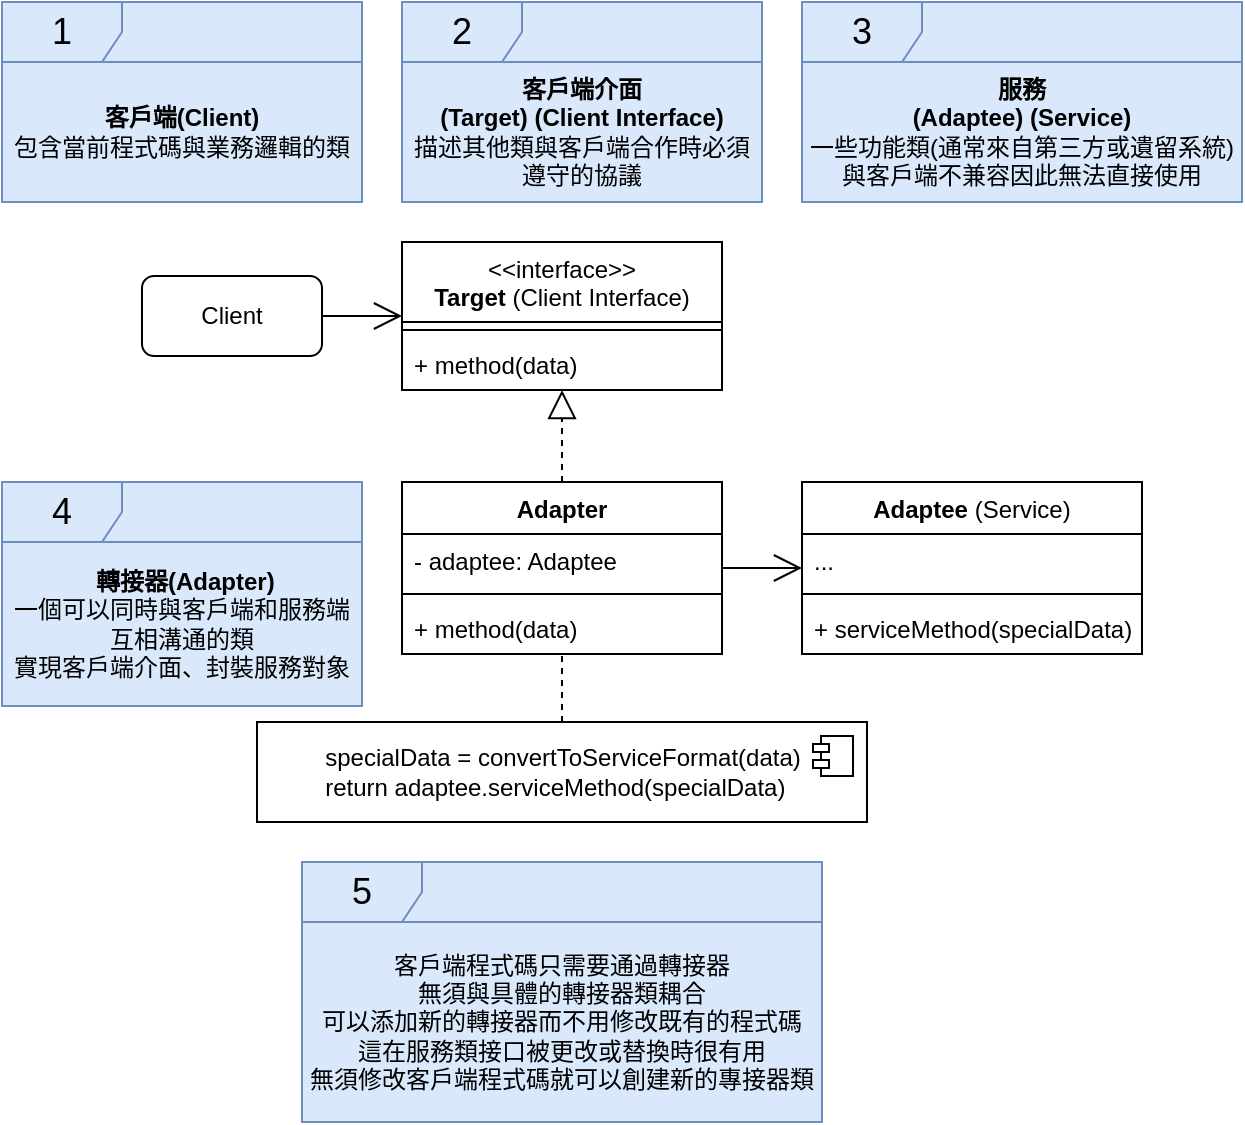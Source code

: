 <mxfile version="24.0.4" type="device">
  <diagram id="C5RBs43oDa-KdzZeNtuy" name="Page-1">
    <mxGraphModel dx="792" dy="1180" grid="1" gridSize="10" guides="1" tooltips="1" connect="1" arrows="1" fold="1" page="1" pageScale="1" pageWidth="827" pageHeight="1169" math="0" shadow="0">
      <root>
        <mxCell id="WIyWlLk6GJQsqaUBKTNV-0" />
        <mxCell id="WIyWlLk6GJQsqaUBKTNV-1" parent="WIyWlLk6GJQsqaUBKTNV-0" />
        <mxCell id="GhlGxq6gx5H_YgF2LxDl-112" value="&lt;span style=&quot;font-weight: normal;&quot;&gt;&amp;lt;&amp;lt;interface&amp;gt;&amp;gt;&lt;/span&gt;&lt;div&gt;Target&amp;nbsp;&lt;span style=&quot;background-color: initial;&quot;&gt;&lt;span style=&quot;font-weight: normal;&quot;&gt;(Client Interface)&lt;/span&gt;&lt;/span&gt;&lt;/div&gt;" style="swimlane;fontStyle=1;align=center;verticalAlign=top;childLayout=stackLayout;horizontal=1;startSize=40;horizontalStack=0;resizeParent=1;resizeParentMax=0;resizeLast=0;collapsible=1;marginBottom=0;whiteSpace=wrap;html=1;" parent="WIyWlLk6GJQsqaUBKTNV-1" vertex="1">
          <mxGeometry x="290" y="230" width="160" height="74" as="geometry" />
        </mxCell>
        <mxCell id="GhlGxq6gx5H_YgF2LxDl-114" value="" style="line;strokeWidth=1;fillColor=none;align=left;verticalAlign=middle;spacingTop=-1;spacingLeft=3;spacingRight=3;rotatable=0;labelPosition=right;points=[];portConstraint=eastwest;strokeColor=inherit;" parent="GhlGxq6gx5H_YgF2LxDl-112" vertex="1">
          <mxGeometry y="40" width="160" height="8" as="geometry" />
        </mxCell>
        <mxCell id="GhlGxq6gx5H_YgF2LxDl-116" value="+ method(data)" style="text;strokeColor=none;fillColor=none;align=left;verticalAlign=top;spacingLeft=4;spacingRight=4;overflow=hidden;rotatable=0;points=[[0,0.5],[1,0.5]];portConstraint=eastwest;whiteSpace=wrap;html=1;" parent="GhlGxq6gx5H_YgF2LxDl-112" vertex="1">
          <mxGeometry y="48" width="160" height="26" as="geometry" />
        </mxCell>
        <mxCell id="GhlGxq6gx5H_YgF2LxDl-120" value="Adapter" style="swimlane;fontStyle=1;align=center;verticalAlign=top;childLayout=stackLayout;horizontal=1;startSize=26;horizontalStack=0;resizeParent=1;resizeParentMax=0;resizeLast=0;collapsible=1;marginBottom=0;whiteSpace=wrap;html=1;" parent="WIyWlLk6GJQsqaUBKTNV-1" vertex="1">
          <mxGeometry x="290" y="350" width="160" height="86" as="geometry" />
        </mxCell>
        <mxCell id="GhlGxq6gx5H_YgF2LxDl-121" value="- adaptee: Adaptee" style="text;strokeColor=none;fillColor=none;align=left;verticalAlign=top;spacingLeft=4;spacingRight=4;overflow=hidden;rotatable=0;points=[[0,0.5],[1,0.5]];portConstraint=eastwest;whiteSpace=wrap;html=1;" parent="GhlGxq6gx5H_YgF2LxDl-120" vertex="1">
          <mxGeometry y="26" width="160" height="26" as="geometry" />
        </mxCell>
        <mxCell id="GhlGxq6gx5H_YgF2LxDl-122" value="" style="line;strokeWidth=1;fillColor=none;align=left;verticalAlign=middle;spacingTop=-1;spacingLeft=3;spacingRight=3;rotatable=0;labelPosition=right;points=[];portConstraint=eastwest;strokeColor=inherit;" parent="GhlGxq6gx5H_YgF2LxDl-120" vertex="1">
          <mxGeometry y="52" width="160" height="8" as="geometry" />
        </mxCell>
        <mxCell id="GhlGxq6gx5H_YgF2LxDl-123" value="+ method(data)" style="text;strokeColor=none;fillColor=none;align=left;verticalAlign=top;spacingLeft=4;spacingRight=4;overflow=hidden;rotatable=0;points=[[0,0.5],[1,0.5]];portConstraint=eastwest;whiteSpace=wrap;html=1;" parent="GhlGxq6gx5H_YgF2LxDl-120" vertex="1">
          <mxGeometry y="60" width="160" height="26" as="geometry" />
        </mxCell>
        <mxCell id="GhlGxq6gx5H_YgF2LxDl-124" value="Adaptee &lt;span style=&quot;font-weight: normal;&quot;&gt;(Service)&lt;/span&gt;" style="swimlane;fontStyle=1;align=center;verticalAlign=top;childLayout=stackLayout;horizontal=1;startSize=26;horizontalStack=0;resizeParent=1;resizeParentMax=0;resizeLast=0;collapsible=1;marginBottom=0;whiteSpace=wrap;html=1;" parent="WIyWlLk6GJQsqaUBKTNV-1" vertex="1">
          <mxGeometry x="490" y="350" width="170" height="86" as="geometry" />
        </mxCell>
        <mxCell id="GhlGxq6gx5H_YgF2LxDl-125" value="..." style="text;strokeColor=none;fillColor=none;align=left;verticalAlign=top;spacingLeft=4;spacingRight=4;overflow=hidden;rotatable=0;points=[[0,0.5],[1,0.5]];portConstraint=eastwest;whiteSpace=wrap;html=1;" parent="GhlGxq6gx5H_YgF2LxDl-124" vertex="1">
          <mxGeometry y="26" width="170" height="26" as="geometry" />
        </mxCell>
        <mxCell id="GhlGxq6gx5H_YgF2LxDl-126" value="" style="line;strokeWidth=1;fillColor=none;align=left;verticalAlign=middle;spacingTop=-1;spacingLeft=3;spacingRight=3;rotatable=0;labelPosition=right;points=[];portConstraint=eastwest;strokeColor=inherit;" parent="GhlGxq6gx5H_YgF2LxDl-124" vertex="1">
          <mxGeometry y="52" width="170" height="8" as="geometry" />
        </mxCell>
        <mxCell id="GhlGxq6gx5H_YgF2LxDl-127" value="+ serviceMethod(specialData)" style="text;strokeColor=none;fillColor=none;align=left;verticalAlign=top;spacingLeft=4;spacingRight=4;overflow=hidden;rotatable=0;points=[[0,0.5],[1,0.5]];portConstraint=eastwest;whiteSpace=wrap;html=1;" parent="GhlGxq6gx5H_YgF2LxDl-124" vertex="1">
          <mxGeometry y="60" width="170" height="26" as="geometry" />
        </mxCell>
        <mxCell id="GhlGxq6gx5H_YgF2LxDl-134" value="Client" style="rounded=1;whiteSpace=wrap;html=1;" parent="WIyWlLk6GJQsqaUBKTNV-1" vertex="1">
          <mxGeometry x="160" y="247" width="90" height="40" as="geometry" />
        </mxCell>
        <mxCell id="GhlGxq6gx5H_YgF2LxDl-136" value="" style="endArrow=block;dashed=1;endFill=0;endSize=12;html=1;rounded=0;exitX=0.5;exitY=0;exitDx=0;exitDy=0;" parent="WIyWlLk6GJQsqaUBKTNV-1" source="GhlGxq6gx5H_YgF2LxDl-120" target="GhlGxq6gx5H_YgF2LxDl-116" edge="1">
          <mxGeometry width="160" relative="1" as="geometry">
            <mxPoint x="350" y="530" as="sourcePoint" />
            <mxPoint x="510" y="530" as="targetPoint" />
          </mxGeometry>
        </mxCell>
        <mxCell id="GhlGxq6gx5H_YgF2LxDl-143" value="" style="endArrow=open;endFill=1;endSize=12;html=1;rounded=0;" parent="WIyWlLk6GJQsqaUBKTNV-1" source="GhlGxq6gx5H_YgF2LxDl-134" target="GhlGxq6gx5H_YgF2LxDl-112" edge="1">
          <mxGeometry width="160" relative="1" as="geometry">
            <mxPoint x="220" y="500" as="sourcePoint" />
            <mxPoint x="380" y="500" as="targetPoint" />
          </mxGeometry>
        </mxCell>
        <mxCell id="GhlGxq6gx5H_YgF2LxDl-144" value="&lt;div style=&quot;text-align: left;&quot;&gt;specialData = convertToServiceFormat(data)&lt;/div&gt;&lt;div style=&quot;text-align: left;&quot;&gt;return adaptee.serviceMethod(specialData)&lt;/div&gt;" style="html=1;dropTarget=0;whiteSpace=wrap;align=center;" parent="WIyWlLk6GJQsqaUBKTNV-1" vertex="1">
          <mxGeometry x="217.5" y="470" width="305" height="50" as="geometry" />
        </mxCell>
        <mxCell id="GhlGxq6gx5H_YgF2LxDl-145" value="" style="shape=module;jettyWidth=8;jettyHeight=4;" parent="GhlGxq6gx5H_YgF2LxDl-144" vertex="1">
          <mxGeometry x="1" width="20" height="20" relative="1" as="geometry">
            <mxPoint x="-27" y="7" as="offset" />
          </mxGeometry>
        </mxCell>
        <mxCell id="GhlGxq6gx5H_YgF2LxDl-164" value="" style="group" parent="WIyWlLk6GJQsqaUBKTNV-1" vertex="1" connectable="0">
          <mxGeometry x="90" y="110" width="180" height="100" as="geometry" />
        </mxCell>
        <mxCell id="GhlGxq6gx5H_YgF2LxDl-162" value="" style="html=1;whiteSpace=wrap;fillColor=#dae8fc;strokeColor=#6c8ebf;" parent="GhlGxq6gx5H_YgF2LxDl-164" vertex="1">
          <mxGeometry width="180" height="100" as="geometry" />
        </mxCell>
        <mxCell id="GhlGxq6gx5H_YgF2LxDl-160" value="&lt;font style=&quot;font-size: 18px;&quot;&gt;1&lt;/font&gt;" style="shape=umlFrame;whiteSpace=wrap;html=1;pointerEvents=0;fillColor=#dae8fc;strokeColor=#6c8ebf;" parent="GhlGxq6gx5H_YgF2LxDl-164" vertex="1">
          <mxGeometry width="180" height="100" as="geometry" />
        </mxCell>
        <mxCell id="GhlGxq6gx5H_YgF2LxDl-163" value="&lt;b&gt;客戶端(Client)&lt;/b&gt;&lt;br&gt;包含當前程式碼與業務邏輯的類" style="html=1;whiteSpace=wrap;fillColor=#dae8fc;strokeColor=#6c8ebf;" parent="GhlGxq6gx5H_YgF2LxDl-164" vertex="1">
          <mxGeometry y="30" width="180" height="70" as="geometry" />
        </mxCell>
        <mxCell id="GhlGxq6gx5H_YgF2LxDl-165" value="" style="group" parent="WIyWlLk6GJQsqaUBKTNV-1" vertex="1" connectable="0">
          <mxGeometry x="290" y="110" width="180" height="100" as="geometry" />
        </mxCell>
        <mxCell id="GhlGxq6gx5H_YgF2LxDl-166" value="" style="html=1;whiteSpace=wrap;fillColor=#dae8fc;strokeColor=#6c8ebf;" parent="GhlGxq6gx5H_YgF2LxDl-165" vertex="1">
          <mxGeometry width="180" height="100" as="geometry" />
        </mxCell>
        <mxCell id="GhlGxq6gx5H_YgF2LxDl-167" value="&lt;font style=&quot;font-size: 18px;&quot;&gt;2&lt;/font&gt;" style="shape=umlFrame;whiteSpace=wrap;html=1;pointerEvents=0;fillColor=#dae8fc;strokeColor=#6c8ebf;" parent="GhlGxq6gx5H_YgF2LxDl-165" vertex="1">
          <mxGeometry width="180" height="100" as="geometry" />
        </mxCell>
        <mxCell id="GhlGxq6gx5H_YgF2LxDl-168" value="&lt;b&gt;客戶端介面&lt;/b&gt;&lt;div&gt;&lt;b&gt;(Target)&amp;nbsp;&lt;/b&gt;&lt;b style=&quot;background-color: initial;&quot;&gt;(Client Interface)&lt;/b&gt;&lt;div&gt;描述其他類與客戶端合作時必須遵守的協議&lt;br&gt;&lt;/div&gt;&lt;/div&gt;" style="html=1;whiteSpace=wrap;fillColor=#dae8fc;strokeColor=#6c8ebf;" parent="GhlGxq6gx5H_YgF2LxDl-165" vertex="1">
          <mxGeometry y="30" width="180" height="70" as="geometry" />
        </mxCell>
        <mxCell id="GhlGxq6gx5H_YgF2LxDl-169" value="" style="group" parent="WIyWlLk6GJQsqaUBKTNV-1" vertex="1" connectable="0">
          <mxGeometry x="490" y="110" width="220" height="100" as="geometry" />
        </mxCell>
        <mxCell id="GhlGxq6gx5H_YgF2LxDl-170" value="" style="html=1;whiteSpace=wrap;fillColor=#dae8fc;strokeColor=#6c8ebf;" parent="GhlGxq6gx5H_YgF2LxDl-169" vertex="1">
          <mxGeometry width="220" height="100" as="geometry" />
        </mxCell>
        <mxCell id="GhlGxq6gx5H_YgF2LxDl-171" value="&lt;font style=&quot;font-size: 18px;&quot;&gt;3&lt;/font&gt;" style="shape=umlFrame;whiteSpace=wrap;html=1;pointerEvents=0;fillColor=#dae8fc;strokeColor=#6c8ebf;" parent="GhlGxq6gx5H_YgF2LxDl-169" vertex="1">
          <mxGeometry width="220" height="100" as="geometry" />
        </mxCell>
        <mxCell id="GhlGxq6gx5H_YgF2LxDl-172" value="&lt;b&gt;服務&lt;/b&gt;&lt;div&gt;&lt;b&gt;(Adaptee) (Service)&lt;/b&gt;&lt;/div&gt;&lt;div&gt;一些功能類(通常來自第三方或遺留系統)&lt;/div&gt;&lt;div&gt;與客戶端不兼容&lt;span style=&quot;background-color: initial;&quot;&gt;因此無法直接使用&lt;/span&gt;&lt;/div&gt;" style="html=1;whiteSpace=wrap;fillColor=#dae8fc;strokeColor=#6c8ebf;" parent="GhlGxq6gx5H_YgF2LxDl-169" vertex="1">
          <mxGeometry y="30" width="220" height="70" as="geometry" />
        </mxCell>
        <mxCell id="GhlGxq6gx5H_YgF2LxDl-173" value="" style="group" parent="WIyWlLk6GJQsqaUBKTNV-1" vertex="1" connectable="0">
          <mxGeometry x="240" y="540" width="260" height="130" as="geometry" />
        </mxCell>
        <mxCell id="GhlGxq6gx5H_YgF2LxDl-174" value="" style="html=1;whiteSpace=wrap;fillColor=#dae8fc;strokeColor=#6c8ebf;" parent="GhlGxq6gx5H_YgF2LxDl-173" vertex="1">
          <mxGeometry width="260" height="130" as="geometry" />
        </mxCell>
        <mxCell id="GhlGxq6gx5H_YgF2LxDl-175" value="&lt;font style=&quot;font-size: 18px;&quot;&gt;5&lt;/font&gt;" style="shape=umlFrame;whiteSpace=wrap;html=1;pointerEvents=0;fillColor=#dae8fc;strokeColor=#6c8ebf;" parent="GhlGxq6gx5H_YgF2LxDl-173" vertex="1">
          <mxGeometry width="260" height="130" as="geometry" />
        </mxCell>
        <mxCell id="GhlGxq6gx5H_YgF2LxDl-176" value="客戶端程式碼只需要通過轉接器&lt;div&gt;無須與具體的轉接器類耦合&lt;/div&gt;&lt;div&gt;可以添加新的轉接器而不用修改既有的程式碼&lt;/div&gt;&lt;div&gt;這在服務類接口被更改或替換時很有用&lt;/div&gt;&lt;div&gt;無須修改客戶端程式碼就可以創建新的專接器類&lt;/div&gt;" style="html=1;whiteSpace=wrap;fillColor=#dae8fc;strokeColor=#6c8ebf;" parent="GhlGxq6gx5H_YgF2LxDl-173" vertex="1">
          <mxGeometry y="30" width="260" height="100" as="geometry" />
        </mxCell>
        <mxCell id="GhlGxq6gx5H_YgF2LxDl-177" value="" style="group" parent="WIyWlLk6GJQsqaUBKTNV-1" vertex="1" connectable="0">
          <mxGeometry x="90" y="350" width="180" height="112" as="geometry" />
        </mxCell>
        <mxCell id="GhlGxq6gx5H_YgF2LxDl-178" value="" style="html=1;whiteSpace=wrap;fillColor=#dae8fc;strokeColor=#6c8ebf;" parent="GhlGxq6gx5H_YgF2LxDl-177" vertex="1">
          <mxGeometry width="180" height="112.0" as="geometry" />
        </mxCell>
        <mxCell id="GhlGxq6gx5H_YgF2LxDl-179" value="&lt;font style=&quot;font-size: 18px;&quot;&gt;4&lt;/font&gt;" style="shape=umlFrame;whiteSpace=wrap;html=1;pointerEvents=0;fillColor=#dae8fc;strokeColor=#6c8ebf;" parent="GhlGxq6gx5H_YgF2LxDl-177" vertex="1">
          <mxGeometry width="180" height="112.0" as="geometry" />
        </mxCell>
        <mxCell id="GhlGxq6gx5H_YgF2LxDl-180" value="&lt;b&gt;&amp;nbsp;轉接器(Adapter)&lt;/b&gt;&lt;div&gt;一個可以同時與客戶端和服務端&lt;/div&gt;&lt;div&gt;互相溝通的類&lt;/div&gt;&lt;div&gt;實現客戶端介面、封裝服務對象&lt;/div&gt;" style="html=1;whiteSpace=wrap;fillColor=#dae8fc;strokeColor=#6c8ebf;" parent="GhlGxq6gx5H_YgF2LxDl-177" vertex="1">
          <mxGeometry y="30" width="180" height="82" as="geometry" />
        </mxCell>
        <mxCell id="P5UfZkWZn0bgtPMQ8RHy-1" value="" style="endArrow=open;endFill=1;endSize=12;html=1;rounded=0;" edge="1" parent="WIyWlLk6GJQsqaUBKTNV-1" source="GhlGxq6gx5H_YgF2LxDl-120" target="GhlGxq6gx5H_YgF2LxDl-124">
          <mxGeometry width="160" relative="1" as="geometry">
            <mxPoint x="450" y="398" as="sourcePoint" />
            <mxPoint x="610" y="388.66" as="targetPoint" />
          </mxGeometry>
        </mxCell>
        <mxCell id="P5UfZkWZn0bgtPMQ8RHy-2" value="" style="endArrow=none;dashed=1;html=1;rounded=0;" edge="1" parent="WIyWlLk6GJQsqaUBKTNV-1" source="GhlGxq6gx5H_YgF2LxDl-144" target="GhlGxq6gx5H_YgF2LxDl-120">
          <mxGeometry width="50" height="50" relative="1" as="geometry">
            <mxPoint x="210" y="480" as="sourcePoint" />
            <mxPoint x="260" y="430" as="targetPoint" />
          </mxGeometry>
        </mxCell>
      </root>
    </mxGraphModel>
  </diagram>
</mxfile>
